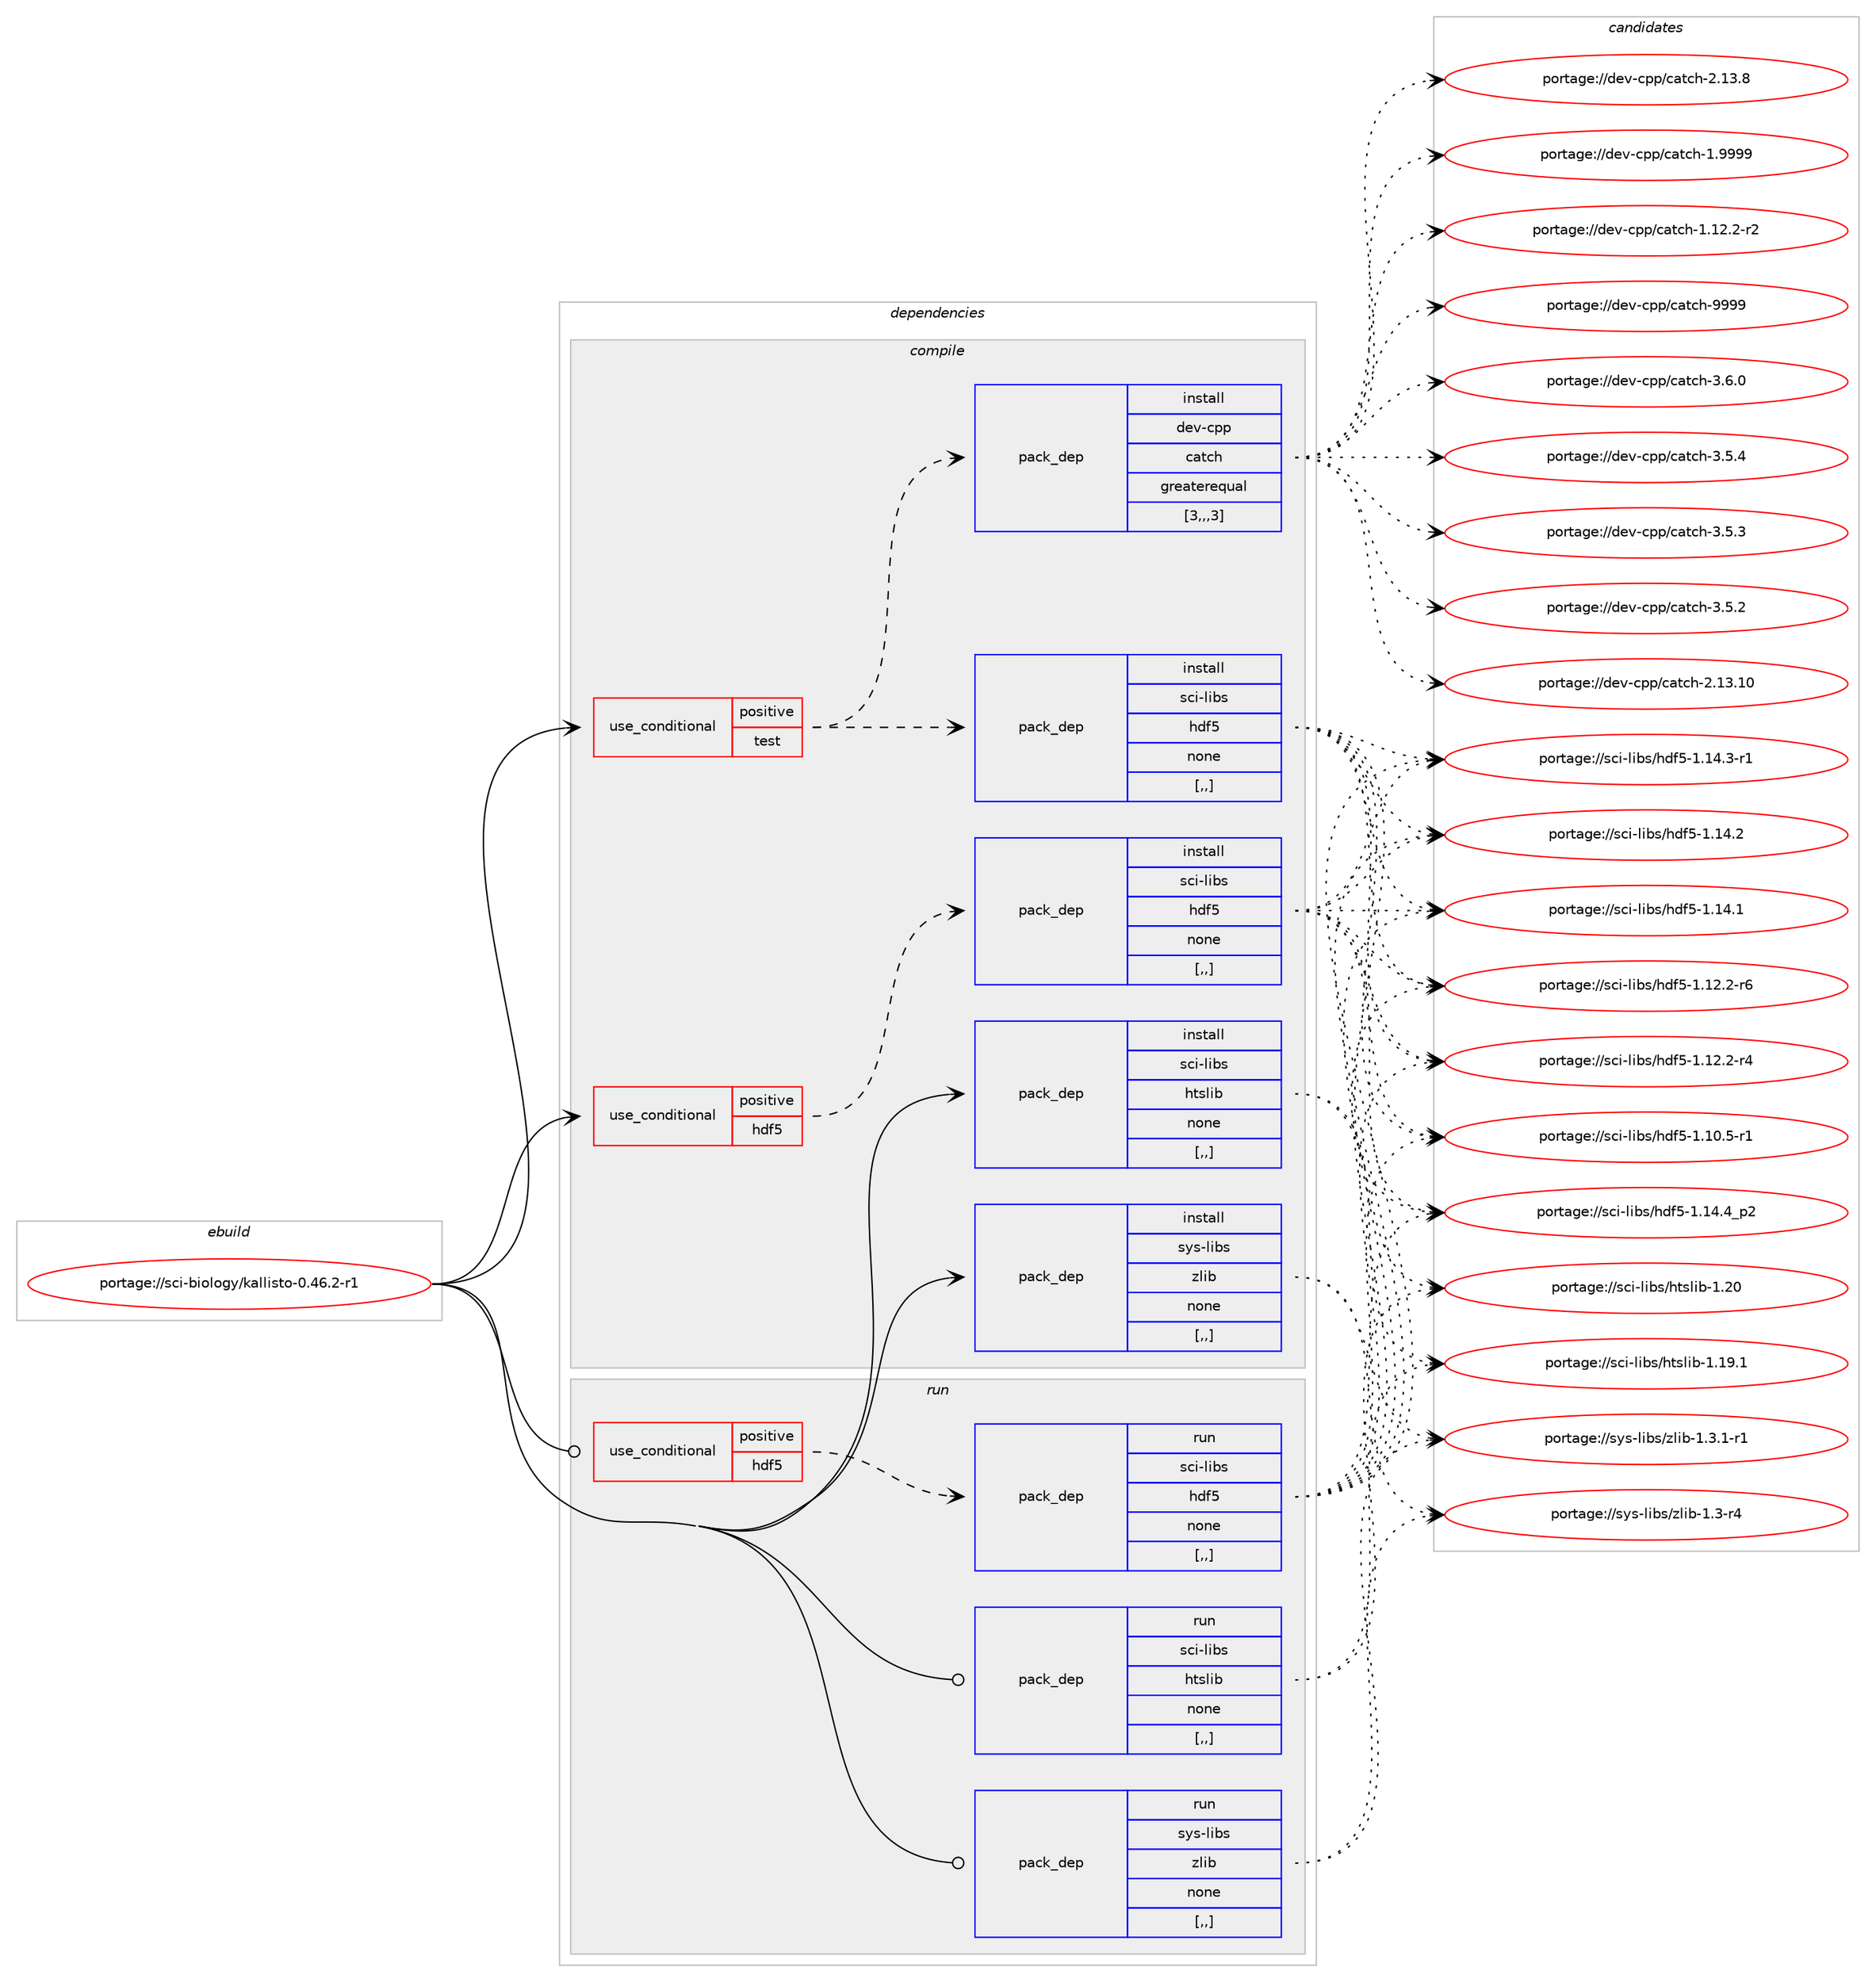 digraph prolog {

# *************
# Graph options
# *************

newrank=true;
concentrate=true;
compound=true;
graph [rankdir=LR,fontname=Helvetica,fontsize=10,ranksep=1.5];#, ranksep=2.5, nodesep=0.2];
edge  [arrowhead=vee];
node  [fontname=Helvetica,fontsize=10];

# **********
# The ebuild
# **********

subgraph cluster_leftcol {
color=gray;
label=<<i>ebuild</i>>;
id [label="portage://sci-biology/kallisto-0.46.2-r1", color=red, width=4, href="../sci-biology/kallisto-0.46.2-r1.svg"];
}

# ****************
# The dependencies
# ****************

subgraph cluster_midcol {
color=gray;
label=<<i>dependencies</i>>;
subgraph cluster_compile {
fillcolor="#eeeeee";
style=filled;
label=<<i>compile</i>>;
subgraph cond103946 {
dependency392466 [label=<<TABLE BORDER="0" CELLBORDER="1" CELLSPACING="0" CELLPADDING="4"><TR><TD ROWSPAN="3" CELLPADDING="10">use_conditional</TD></TR><TR><TD>positive</TD></TR><TR><TD>hdf5</TD></TR></TABLE>>, shape=none, color=red];
subgraph pack285723 {
dependency392467 [label=<<TABLE BORDER="0" CELLBORDER="1" CELLSPACING="0" CELLPADDING="4" WIDTH="220"><TR><TD ROWSPAN="6" CELLPADDING="30">pack_dep</TD></TR><TR><TD WIDTH="110">install</TD></TR><TR><TD>sci-libs</TD></TR><TR><TD>hdf5</TD></TR><TR><TD>none</TD></TR><TR><TD>[,,]</TD></TR></TABLE>>, shape=none, color=blue];
}
dependency392466:e -> dependency392467:w [weight=20,style="dashed",arrowhead="vee"];
}
id:e -> dependency392466:w [weight=20,style="solid",arrowhead="vee"];
subgraph cond103947 {
dependency392468 [label=<<TABLE BORDER="0" CELLBORDER="1" CELLSPACING="0" CELLPADDING="4"><TR><TD ROWSPAN="3" CELLPADDING="10">use_conditional</TD></TR><TR><TD>positive</TD></TR><TR><TD>test</TD></TR></TABLE>>, shape=none, color=red];
subgraph pack285724 {
dependency392469 [label=<<TABLE BORDER="0" CELLBORDER="1" CELLSPACING="0" CELLPADDING="4" WIDTH="220"><TR><TD ROWSPAN="6" CELLPADDING="30">pack_dep</TD></TR><TR><TD WIDTH="110">install</TD></TR><TR><TD>dev-cpp</TD></TR><TR><TD>catch</TD></TR><TR><TD>greaterequal</TD></TR><TR><TD>[3,,,3]</TD></TR></TABLE>>, shape=none, color=blue];
}
dependency392468:e -> dependency392469:w [weight=20,style="dashed",arrowhead="vee"];
subgraph pack285725 {
dependency392470 [label=<<TABLE BORDER="0" CELLBORDER="1" CELLSPACING="0" CELLPADDING="4" WIDTH="220"><TR><TD ROWSPAN="6" CELLPADDING="30">pack_dep</TD></TR><TR><TD WIDTH="110">install</TD></TR><TR><TD>sci-libs</TD></TR><TR><TD>hdf5</TD></TR><TR><TD>none</TD></TR><TR><TD>[,,]</TD></TR></TABLE>>, shape=none, color=blue];
}
dependency392468:e -> dependency392470:w [weight=20,style="dashed",arrowhead="vee"];
}
id:e -> dependency392468:w [weight=20,style="solid",arrowhead="vee"];
subgraph pack285726 {
dependency392471 [label=<<TABLE BORDER="0" CELLBORDER="1" CELLSPACING="0" CELLPADDING="4" WIDTH="220"><TR><TD ROWSPAN="6" CELLPADDING="30">pack_dep</TD></TR><TR><TD WIDTH="110">install</TD></TR><TR><TD>sci-libs</TD></TR><TR><TD>htslib</TD></TR><TR><TD>none</TD></TR><TR><TD>[,,]</TD></TR></TABLE>>, shape=none, color=blue];
}
id:e -> dependency392471:w [weight=20,style="solid",arrowhead="vee"];
subgraph pack285727 {
dependency392472 [label=<<TABLE BORDER="0" CELLBORDER="1" CELLSPACING="0" CELLPADDING="4" WIDTH="220"><TR><TD ROWSPAN="6" CELLPADDING="30">pack_dep</TD></TR><TR><TD WIDTH="110">install</TD></TR><TR><TD>sys-libs</TD></TR><TR><TD>zlib</TD></TR><TR><TD>none</TD></TR><TR><TD>[,,]</TD></TR></TABLE>>, shape=none, color=blue];
}
id:e -> dependency392472:w [weight=20,style="solid",arrowhead="vee"];
}
subgraph cluster_compileandrun {
fillcolor="#eeeeee";
style=filled;
label=<<i>compile and run</i>>;
}
subgraph cluster_run {
fillcolor="#eeeeee";
style=filled;
label=<<i>run</i>>;
subgraph cond103948 {
dependency392473 [label=<<TABLE BORDER="0" CELLBORDER="1" CELLSPACING="0" CELLPADDING="4"><TR><TD ROWSPAN="3" CELLPADDING="10">use_conditional</TD></TR><TR><TD>positive</TD></TR><TR><TD>hdf5</TD></TR></TABLE>>, shape=none, color=red];
subgraph pack285728 {
dependency392474 [label=<<TABLE BORDER="0" CELLBORDER="1" CELLSPACING="0" CELLPADDING="4" WIDTH="220"><TR><TD ROWSPAN="6" CELLPADDING="30">pack_dep</TD></TR><TR><TD WIDTH="110">run</TD></TR><TR><TD>sci-libs</TD></TR><TR><TD>hdf5</TD></TR><TR><TD>none</TD></TR><TR><TD>[,,]</TD></TR></TABLE>>, shape=none, color=blue];
}
dependency392473:e -> dependency392474:w [weight=20,style="dashed",arrowhead="vee"];
}
id:e -> dependency392473:w [weight=20,style="solid",arrowhead="odot"];
subgraph pack285729 {
dependency392475 [label=<<TABLE BORDER="0" CELLBORDER="1" CELLSPACING="0" CELLPADDING="4" WIDTH="220"><TR><TD ROWSPAN="6" CELLPADDING="30">pack_dep</TD></TR><TR><TD WIDTH="110">run</TD></TR><TR><TD>sci-libs</TD></TR><TR><TD>htslib</TD></TR><TR><TD>none</TD></TR><TR><TD>[,,]</TD></TR></TABLE>>, shape=none, color=blue];
}
id:e -> dependency392475:w [weight=20,style="solid",arrowhead="odot"];
subgraph pack285730 {
dependency392476 [label=<<TABLE BORDER="0" CELLBORDER="1" CELLSPACING="0" CELLPADDING="4" WIDTH="220"><TR><TD ROWSPAN="6" CELLPADDING="30">pack_dep</TD></TR><TR><TD WIDTH="110">run</TD></TR><TR><TD>sys-libs</TD></TR><TR><TD>zlib</TD></TR><TR><TD>none</TD></TR><TR><TD>[,,]</TD></TR></TABLE>>, shape=none, color=blue];
}
id:e -> dependency392476:w [weight=20,style="solid",arrowhead="odot"];
}
}

# **************
# The candidates
# **************

subgraph cluster_choices {
rank=same;
color=gray;
label=<<i>candidates</i>>;

subgraph choice285723 {
color=black;
nodesep=1;
choice1159910545108105981154710410010253454946495246529511250 [label="portage://sci-libs/hdf5-1.14.4_p2", color=red, width=4,href="../sci-libs/hdf5-1.14.4_p2.svg"];
choice1159910545108105981154710410010253454946495246514511449 [label="portage://sci-libs/hdf5-1.14.3-r1", color=red, width=4,href="../sci-libs/hdf5-1.14.3-r1.svg"];
choice115991054510810598115471041001025345494649524650 [label="portage://sci-libs/hdf5-1.14.2", color=red, width=4,href="../sci-libs/hdf5-1.14.2.svg"];
choice115991054510810598115471041001025345494649524649 [label="portage://sci-libs/hdf5-1.14.1", color=red, width=4,href="../sci-libs/hdf5-1.14.1.svg"];
choice1159910545108105981154710410010253454946495046504511454 [label="portage://sci-libs/hdf5-1.12.2-r6", color=red, width=4,href="../sci-libs/hdf5-1.12.2-r6.svg"];
choice1159910545108105981154710410010253454946495046504511452 [label="portage://sci-libs/hdf5-1.12.2-r4", color=red, width=4,href="../sci-libs/hdf5-1.12.2-r4.svg"];
choice1159910545108105981154710410010253454946494846534511449 [label="portage://sci-libs/hdf5-1.10.5-r1", color=red, width=4,href="../sci-libs/hdf5-1.10.5-r1.svg"];
dependency392467:e -> choice1159910545108105981154710410010253454946495246529511250:w [style=dotted,weight="100"];
dependency392467:e -> choice1159910545108105981154710410010253454946495246514511449:w [style=dotted,weight="100"];
dependency392467:e -> choice115991054510810598115471041001025345494649524650:w [style=dotted,weight="100"];
dependency392467:e -> choice115991054510810598115471041001025345494649524649:w [style=dotted,weight="100"];
dependency392467:e -> choice1159910545108105981154710410010253454946495046504511454:w [style=dotted,weight="100"];
dependency392467:e -> choice1159910545108105981154710410010253454946495046504511452:w [style=dotted,weight="100"];
dependency392467:e -> choice1159910545108105981154710410010253454946494846534511449:w [style=dotted,weight="100"];
}
subgraph choice285724 {
color=black;
nodesep=1;
choice1001011184599112112479997116991044557575757 [label="portage://dev-cpp/catch-9999", color=red, width=4,href="../dev-cpp/catch-9999.svg"];
choice100101118459911211247999711699104455146544648 [label="portage://dev-cpp/catch-3.6.0", color=red, width=4,href="../dev-cpp/catch-3.6.0.svg"];
choice100101118459911211247999711699104455146534652 [label="portage://dev-cpp/catch-3.5.4", color=red, width=4,href="../dev-cpp/catch-3.5.4.svg"];
choice100101118459911211247999711699104455146534651 [label="portage://dev-cpp/catch-3.5.3", color=red, width=4,href="../dev-cpp/catch-3.5.3.svg"];
choice100101118459911211247999711699104455146534650 [label="portage://dev-cpp/catch-3.5.2", color=red, width=4,href="../dev-cpp/catch-3.5.2.svg"];
choice1001011184599112112479997116991044550464951464948 [label="portage://dev-cpp/catch-2.13.10", color=red, width=4,href="../dev-cpp/catch-2.13.10.svg"];
choice10010111845991121124799971169910445504649514656 [label="portage://dev-cpp/catch-2.13.8", color=red, width=4,href="../dev-cpp/catch-2.13.8.svg"];
choice10010111845991121124799971169910445494657575757 [label="portage://dev-cpp/catch-1.9999", color=red, width=4,href="../dev-cpp/catch-1.9999.svg"];
choice100101118459911211247999711699104454946495046504511450 [label="portage://dev-cpp/catch-1.12.2-r2", color=red, width=4,href="../dev-cpp/catch-1.12.2-r2.svg"];
dependency392469:e -> choice1001011184599112112479997116991044557575757:w [style=dotted,weight="100"];
dependency392469:e -> choice100101118459911211247999711699104455146544648:w [style=dotted,weight="100"];
dependency392469:e -> choice100101118459911211247999711699104455146534652:w [style=dotted,weight="100"];
dependency392469:e -> choice100101118459911211247999711699104455146534651:w [style=dotted,weight="100"];
dependency392469:e -> choice100101118459911211247999711699104455146534650:w [style=dotted,weight="100"];
dependency392469:e -> choice1001011184599112112479997116991044550464951464948:w [style=dotted,weight="100"];
dependency392469:e -> choice10010111845991121124799971169910445504649514656:w [style=dotted,weight="100"];
dependency392469:e -> choice10010111845991121124799971169910445494657575757:w [style=dotted,weight="100"];
dependency392469:e -> choice100101118459911211247999711699104454946495046504511450:w [style=dotted,weight="100"];
}
subgraph choice285725 {
color=black;
nodesep=1;
choice1159910545108105981154710410010253454946495246529511250 [label="portage://sci-libs/hdf5-1.14.4_p2", color=red, width=4,href="../sci-libs/hdf5-1.14.4_p2.svg"];
choice1159910545108105981154710410010253454946495246514511449 [label="portage://sci-libs/hdf5-1.14.3-r1", color=red, width=4,href="../sci-libs/hdf5-1.14.3-r1.svg"];
choice115991054510810598115471041001025345494649524650 [label="portage://sci-libs/hdf5-1.14.2", color=red, width=4,href="../sci-libs/hdf5-1.14.2.svg"];
choice115991054510810598115471041001025345494649524649 [label="portage://sci-libs/hdf5-1.14.1", color=red, width=4,href="../sci-libs/hdf5-1.14.1.svg"];
choice1159910545108105981154710410010253454946495046504511454 [label="portage://sci-libs/hdf5-1.12.2-r6", color=red, width=4,href="../sci-libs/hdf5-1.12.2-r6.svg"];
choice1159910545108105981154710410010253454946495046504511452 [label="portage://sci-libs/hdf5-1.12.2-r4", color=red, width=4,href="../sci-libs/hdf5-1.12.2-r4.svg"];
choice1159910545108105981154710410010253454946494846534511449 [label="portage://sci-libs/hdf5-1.10.5-r1", color=red, width=4,href="../sci-libs/hdf5-1.10.5-r1.svg"];
dependency392470:e -> choice1159910545108105981154710410010253454946495246529511250:w [style=dotted,weight="100"];
dependency392470:e -> choice1159910545108105981154710410010253454946495246514511449:w [style=dotted,weight="100"];
dependency392470:e -> choice115991054510810598115471041001025345494649524650:w [style=dotted,weight="100"];
dependency392470:e -> choice115991054510810598115471041001025345494649524649:w [style=dotted,weight="100"];
dependency392470:e -> choice1159910545108105981154710410010253454946495046504511454:w [style=dotted,weight="100"];
dependency392470:e -> choice1159910545108105981154710410010253454946495046504511452:w [style=dotted,weight="100"];
dependency392470:e -> choice1159910545108105981154710410010253454946494846534511449:w [style=dotted,weight="100"];
}
subgraph choice285726 {
color=black;
nodesep=1;
choice11599105451081059811547104116115108105984549465048 [label="portage://sci-libs/htslib-1.20", color=red, width=4,href="../sci-libs/htslib-1.20.svg"];
choice115991054510810598115471041161151081059845494649574649 [label="portage://sci-libs/htslib-1.19.1", color=red, width=4,href="../sci-libs/htslib-1.19.1.svg"];
dependency392471:e -> choice11599105451081059811547104116115108105984549465048:w [style=dotted,weight="100"];
dependency392471:e -> choice115991054510810598115471041161151081059845494649574649:w [style=dotted,weight="100"];
}
subgraph choice285727 {
color=black;
nodesep=1;
choice115121115451081059811547122108105984549465146494511449 [label="portage://sys-libs/zlib-1.3.1-r1", color=red, width=4,href="../sys-libs/zlib-1.3.1-r1.svg"];
choice11512111545108105981154712210810598454946514511452 [label="portage://sys-libs/zlib-1.3-r4", color=red, width=4,href="../sys-libs/zlib-1.3-r4.svg"];
dependency392472:e -> choice115121115451081059811547122108105984549465146494511449:w [style=dotted,weight="100"];
dependency392472:e -> choice11512111545108105981154712210810598454946514511452:w [style=dotted,weight="100"];
}
subgraph choice285728 {
color=black;
nodesep=1;
choice1159910545108105981154710410010253454946495246529511250 [label="portage://sci-libs/hdf5-1.14.4_p2", color=red, width=4,href="../sci-libs/hdf5-1.14.4_p2.svg"];
choice1159910545108105981154710410010253454946495246514511449 [label="portage://sci-libs/hdf5-1.14.3-r1", color=red, width=4,href="../sci-libs/hdf5-1.14.3-r1.svg"];
choice115991054510810598115471041001025345494649524650 [label="portage://sci-libs/hdf5-1.14.2", color=red, width=4,href="../sci-libs/hdf5-1.14.2.svg"];
choice115991054510810598115471041001025345494649524649 [label="portage://sci-libs/hdf5-1.14.1", color=red, width=4,href="../sci-libs/hdf5-1.14.1.svg"];
choice1159910545108105981154710410010253454946495046504511454 [label="portage://sci-libs/hdf5-1.12.2-r6", color=red, width=4,href="../sci-libs/hdf5-1.12.2-r6.svg"];
choice1159910545108105981154710410010253454946495046504511452 [label="portage://sci-libs/hdf5-1.12.2-r4", color=red, width=4,href="../sci-libs/hdf5-1.12.2-r4.svg"];
choice1159910545108105981154710410010253454946494846534511449 [label="portage://sci-libs/hdf5-1.10.5-r1", color=red, width=4,href="../sci-libs/hdf5-1.10.5-r1.svg"];
dependency392474:e -> choice1159910545108105981154710410010253454946495246529511250:w [style=dotted,weight="100"];
dependency392474:e -> choice1159910545108105981154710410010253454946495246514511449:w [style=dotted,weight="100"];
dependency392474:e -> choice115991054510810598115471041001025345494649524650:w [style=dotted,weight="100"];
dependency392474:e -> choice115991054510810598115471041001025345494649524649:w [style=dotted,weight="100"];
dependency392474:e -> choice1159910545108105981154710410010253454946495046504511454:w [style=dotted,weight="100"];
dependency392474:e -> choice1159910545108105981154710410010253454946495046504511452:w [style=dotted,weight="100"];
dependency392474:e -> choice1159910545108105981154710410010253454946494846534511449:w [style=dotted,weight="100"];
}
subgraph choice285729 {
color=black;
nodesep=1;
choice11599105451081059811547104116115108105984549465048 [label="portage://sci-libs/htslib-1.20", color=red, width=4,href="../sci-libs/htslib-1.20.svg"];
choice115991054510810598115471041161151081059845494649574649 [label="portage://sci-libs/htslib-1.19.1", color=red, width=4,href="../sci-libs/htslib-1.19.1.svg"];
dependency392475:e -> choice11599105451081059811547104116115108105984549465048:w [style=dotted,weight="100"];
dependency392475:e -> choice115991054510810598115471041161151081059845494649574649:w [style=dotted,weight="100"];
}
subgraph choice285730 {
color=black;
nodesep=1;
choice115121115451081059811547122108105984549465146494511449 [label="portage://sys-libs/zlib-1.3.1-r1", color=red, width=4,href="../sys-libs/zlib-1.3.1-r1.svg"];
choice11512111545108105981154712210810598454946514511452 [label="portage://sys-libs/zlib-1.3-r4", color=red, width=4,href="../sys-libs/zlib-1.3-r4.svg"];
dependency392476:e -> choice115121115451081059811547122108105984549465146494511449:w [style=dotted,weight="100"];
dependency392476:e -> choice11512111545108105981154712210810598454946514511452:w [style=dotted,weight="100"];
}
}

}
